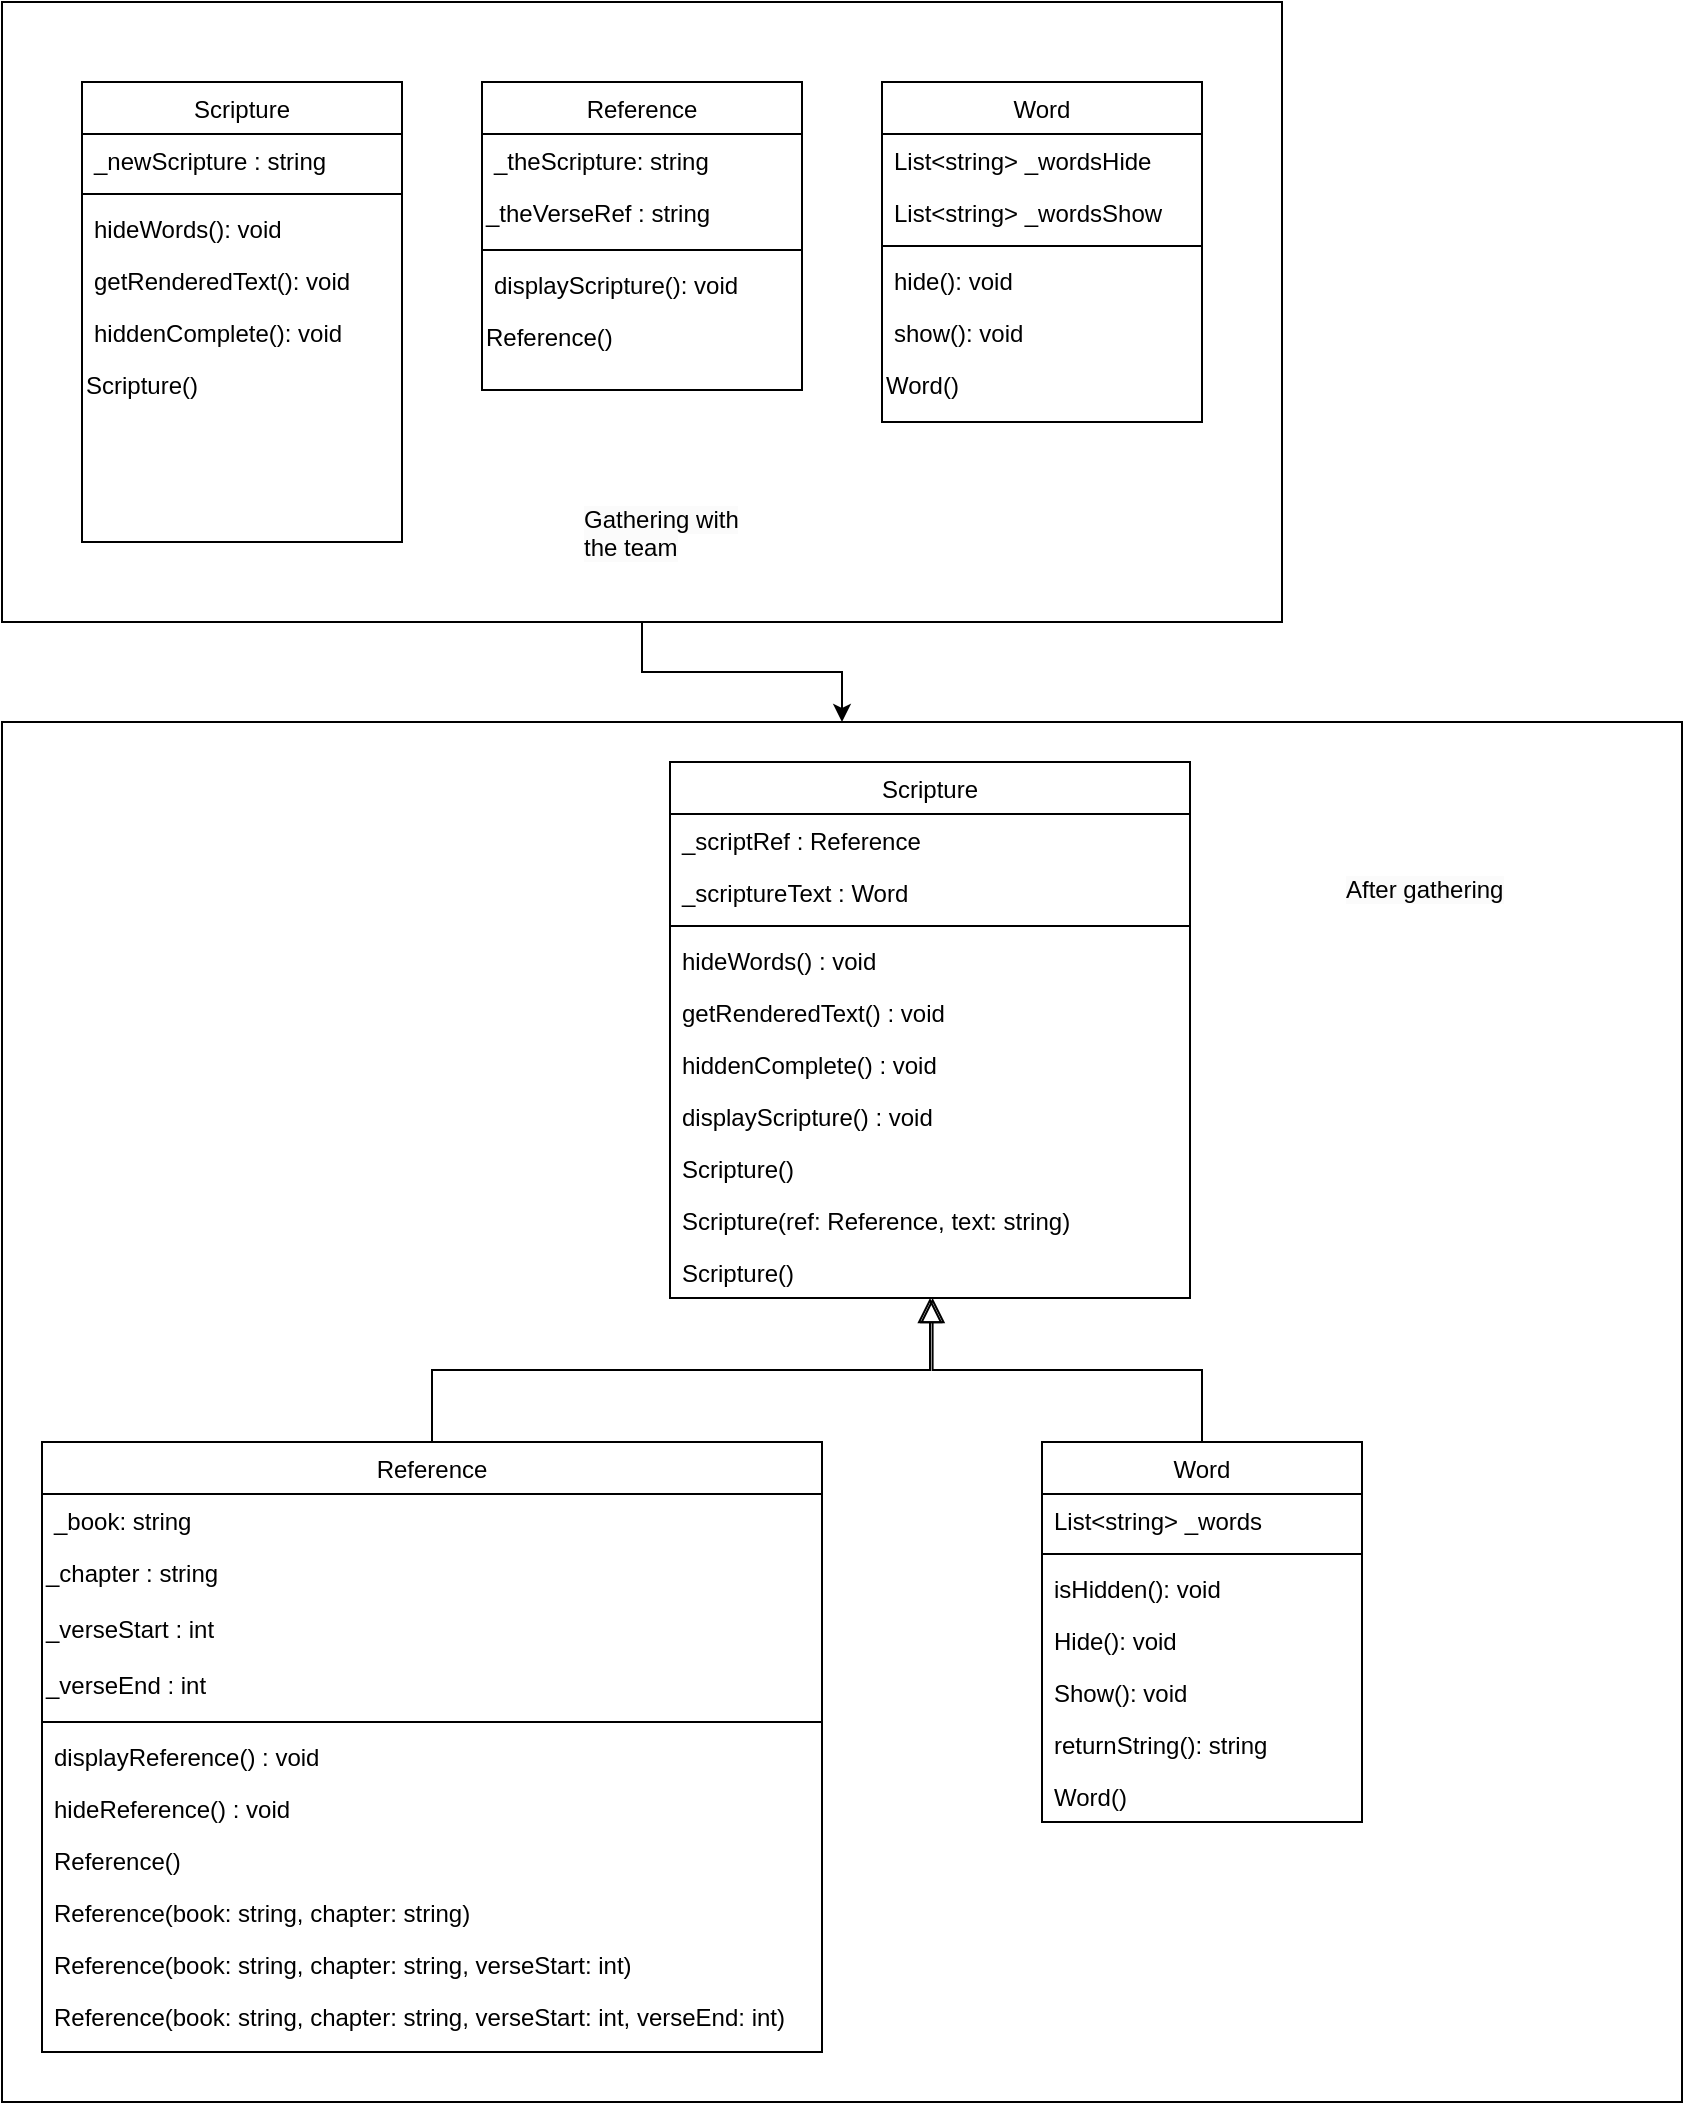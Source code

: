 <mxfile version="20.8.17" type="github">
  <diagram id="C5RBs43oDa-KdzZeNtuy" name="Page-1">
    <mxGraphModel dx="1134" dy="626" grid="1" gridSize="10" guides="1" tooltips="1" connect="1" arrows="1" fold="1" page="1" pageScale="1" pageWidth="827" pageHeight="1169" math="0" shadow="0">
      <root>
        <mxCell id="WIyWlLk6GJQsqaUBKTNV-0" />
        <mxCell id="WIyWlLk6GJQsqaUBKTNV-1" parent="WIyWlLk6GJQsqaUBKTNV-0" />
        <mxCell id="CMqt2keB-jztsRpSowko-24" value="" style="edgeStyle=orthogonalEdgeStyle;rounded=0;orthogonalLoop=1;jettySize=auto;html=1;" edge="1" parent="WIyWlLk6GJQsqaUBKTNV-1" source="CMqt2keB-jztsRpSowko-21" target="CMqt2keB-jztsRpSowko-23">
          <mxGeometry relative="1" as="geometry" />
        </mxCell>
        <mxCell id="CMqt2keB-jztsRpSowko-21" value="" style="rounded=0;whiteSpace=wrap;html=1;" vertex="1" parent="WIyWlLk6GJQsqaUBKTNV-1">
          <mxGeometry x="80" y="320" width="640" height="310" as="geometry" />
        </mxCell>
        <mxCell id="zkfFHV4jXpPFQw0GAbJ--6" value="Word" style="swimlane;fontStyle=0;align=center;verticalAlign=top;childLayout=stackLayout;horizontal=1;startSize=26;horizontalStack=0;resizeParent=1;resizeLast=0;collapsible=1;marginBottom=0;rounded=0;shadow=0;strokeWidth=1;" parent="WIyWlLk6GJQsqaUBKTNV-1" vertex="1">
          <mxGeometry x="520" y="360" width="160" height="170" as="geometry">
            <mxRectangle x="130" y="380" width="160" height="26" as="alternateBounds" />
          </mxGeometry>
        </mxCell>
        <mxCell id="CMqt2keB-jztsRpSowko-9" value="List&lt;string&gt; _wordsHide" style="text;align=left;verticalAlign=top;spacingLeft=4;spacingRight=4;overflow=hidden;rotatable=0;points=[[0,0.5],[1,0.5]];portConstraint=eastwest;rounded=0;shadow=0;html=0;" vertex="1" parent="zkfFHV4jXpPFQw0GAbJ--6">
          <mxGeometry y="26" width="160" height="26" as="geometry" />
        </mxCell>
        <mxCell id="CMqt2keB-jztsRpSowko-15" value="List&lt;string&gt; _wordsShow" style="text;align=left;verticalAlign=top;spacingLeft=4;spacingRight=4;overflow=hidden;rotatable=0;points=[[0,0.5],[1,0.5]];portConstraint=eastwest;rounded=0;shadow=0;html=0;" vertex="1" parent="zkfFHV4jXpPFQw0GAbJ--6">
          <mxGeometry y="52" width="160" height="26" as="geometry" />
        </mxCell>
        <mxCell id="zkfFHV4jXpPFQw0GAbJ--9" value="" style="line;html=1;strokeWidth=1;align=left;verticalAlign=middle;spacingTop=-1;spacingLeft=3;spacingRight=3;rotatable=0;labelPosition=right;points=[];portConstraint=eastwest;" parent="zkfFHV4jXpPFQw0GAbJ--6" vertex="1">
          <mxGeometry y="78" width="160" height="8" as="geometry" />
        </mxCell>
        <mxCell id="zkfFHV4jXpPFQw0GAbJ--10" value="hide(): void" style="text;align=left;verticalAlign=top;spacingLeft=4;spacingRight=4;overflow=hidden;rotatable=0;points=[[0,0.5],[1,0.5]];portConstraint=eastwest;fontStyle=0" parent="zkfFHV4jXpPFQw0GAbJ--6" vertex="1">
          <mxGeometry y="86" width="160" height="26" as="geometry" />
        </mxCell>
        <mxCell id="zkfFHV4jXpPFQw0GAbJ--11" value="show(): void" style="text;align=left;verticalAlign=top;spacingLeft=4;spacingRight=4;overflow=hidden;rotatable=0;points=[[0,0.5],[1,0.5]];portConstraint=eastwest;" parent="zkfFHV4jXpPFQw0GAbJ--6" vertex="1">
          <mxGeometry y="112" width="160" height="26" as="geometry" />
        </mxCell>
        <mxCell id="CMqt2keB-jztsRpSowko-20" value="Word()" style="text;whiteSpace=wrap;html=1;" vertex="1" parent="zkfFHV4jXpPFQw0GAbJ--6">
          <mxGeometry y="138" width="160" height="32" as="geometry" />
        </mxCell>
        <mxCell id="CMqt2keB-jztsRpSowko-1" value="Reference" style="swimlane;fontStyle=0;align=center;verticalAlign=top;childLayout=stackLayout;horizontal=1;startSize=26;horizontalStack=0;resizeParent=1;resizeLast=0;collapsible=1;marginBottom=0;rounded=0;shadow=0;strokeWidth=1;" vertex="1" parent="WIyWlLk6GJQsqaUBKTNV-1">
          <mxGeometry x="320" y="360" width="160" height="154" as="geometry">
            <mxRectangle x="130" y="380" width="160" height="26" as="alternateBounds" />
          </mxGeometry>
        </mxCell>
        <mxCell id="CMqt2keB-jztsRpSowko-3" value="_theScripture: string" style="text;align=left;verticalAlign=top;spacingLeft=4;spacingRight=4;overflow=hidden;rotatable=0;points=[[0,0.5],[1,0.5]];portConstraint=eastwest;rounded=0;shadow=0;html=0;" vertex="1" parent="CMqt2keB-jztsRpSowko-1">
          <mxGeometry y="26" width="160" height="26" as="geometry" />
        </mxCell>
        <mxCell id="CMqt2keB-jztsRpSowko-17" value="_theVerseRef : string" style="text;whiteSpace=wrap;html=1;" vertex="1" parent="CMqt2keB-jztsRpSowko-1">
          <mxGeometry y="52" width="160" height="28" as="geometry" />
        </mxCell>
        <mxCell id="CMqt2keB-jztsRpSowko-4" value="" style="line;html=1;strokeWidth=1;align=left;verticalAlign=middle;spacingTop=-1;spacingLeft=3;spacingRight=3;rotatable=0;labelPosition=right;points=[];portConstraint=eastwest;" vertex="1" parent="CMqt2keB-jztsRpSowko-1">
          <mxGeometry y="80" width="160" height="8" as="geometry" />
        </mxCell>
        <mxCell id="CMqt2keB-jztsRpSowko-5" value="displayScripture(): void" style="text;align=left;verticalAlign=top;spacingLeft=4;spacingRight=4;overflow=hidden;rotatable=0;points=[[0,0.5],[1,0.5]];portConstraint=eastwest;fontStyle=0" vertex="1" parent="CMqt2keB-jztsRpSowko-1">
          <mxGeometry y="88" width="160" height="26" as="geometry" />
        </mxCell>
        <mxCell id="CMqt2keB-jztsRpSowko-19" value="Reference()" style="text;whiteSpace=wrap;html=1;" vertex="1" parent="CMqt2keB-jztsRpSowko-1">
          <mxGeometry y="114" width="160" height="40" as="geometry" />
        </mxCell>
        <mxCell id="CMqt2keB-jztsRpSowko-7" value="Scripture" style="swimlane;fontStyle=0;align=center;verticalAlign=top;childLayout=stackLayout;horizontal=1;startSize=26;horizontalStack=0;resizeParent=1;resizeLast=0;collapsible=1;marginBottom=0;rounded=0;shadow=0;strokeWidth=1;" vertex="1" parent="WIyWlLk6GJQsqaUBKTNV-1">
          <mxGeometry x="120" y="360" width="160" height="230" as="geometry">
            <mxRectangle x="130" y="380" width="160" height="26" as="alternateBounds" />
          </mxGeometry>
        </mxCell>
        <mxCell id="CMqt2keB-jztsRpSowko-8" value="_newScripture : string" style="text;align=left;verticalAlign=top;spacingLeft=4;spacingRight=4;overflow=hidden;rotatable=0;points=[[0,0.5],[1,0.5]];portConstraint=eastwest;" vertex="1" parent="CMqt2keB-jztsRpSowko-7">
          <mxGeometry y="26" width="160" height="26" as="geometry" />
        </mxCell>
        <mxCell id="CMqt2keB-jztsRpSowko-10" value="" style="line;html=1;strokeWidth=1;align=left;verticalAlign=middle;spacingTop=-1;spacingLeft=3;spacingRight=3;rotatable=0;labelPosition=right;points=[];portConstraint=eastwest;" vertex="1" parent="CMqt2keB-jztsRpSowko-7">
          <mxGeometry y="52" width="160" height="8" as="geometry" />
        </mxCell>
        <mxCell id="CMqt2keB-jztsRpSowko-12" value="hideWords(): void " style="text;align=left;verticalAlign=top;spacingLeft=4;spacingRight=4;overflow=hidden;rotatable=0;points=[[0,0.5],[1,0.5]];portConstraint=eastwest;" vertex="1" parent="CMqt2keB-jztsRpSowko-7">
          <mxGeometry y="60" width="160" height="26" as="geometry" />
        </mxCell>
        <mxCell id="CMqt2keB-jztsRpSowko-13" value="getRenderedText(): void " style="text;align=left;verticalAlign=top;spacingLeft=4;spacingRight=4;overflow=hidden;rotatable=0;points=[[0,0.5],[1,0.5]];portConstraint=eastwest;" vertex="1" parent="CMqt2keB-jztsRpSowko-7">
          <mxGeometry y="86" width="160" height="26" as="geometry" />
        </mxCell>
        <mxCell id="CMqt2keB-jztsRpSowko-14" value="hiddenComplete(): void " style="text;align=left;verticalAlign=top;spacingLeft=4;spacingRight=4;overflow=hidden;rotatable=0;points=[[0,0.5],[1,0.5]];portConstraint=eastwest;" vertex="1" parent="CMqt2keB-jztsRpSowko-7">
          <mxGeometry y="112" width="160" height="26" as="geometry" />
        </mxCell>
        <mxCell id="CMqt2keB-jztsRpSowko-18" value="Scripture()" style="text;whiteSpace=wrap;html=1;" vertex="1" parent="CMqt2keB-jztsRpSowko-7">
          <mxGeometry y="138" width="160" height="40" as="geometry" />
        </mxCell>
        <mxCell id="CMqt2keB-jztsRpSowko-22" value="&lt;span style=&quot;color: rgb(0, 0, 0); font-family: Helvetica; font-size: 12px; font-style: normal; font-variant-ligatures: normal; font-variant-caps: normal; font-weight: 400; letter-spacing: normal; orphans: 2; text-align: center; text-indent: 0px; text-transform: none; widows: 2; word-spacing: 0px; -webkit-text-stroke-width: 0px; background-color: rgb(251, 251, 251); text-decoration-thickness: initial; text-decoration-style: initial; text-decoration-color: initial; float: none; display: inline !important;&quot;&gt;Gathering with the team&lt;/span&gt;" style="text;whiteSpace=wrap;html=1;" vertex="1" parent="WIyWlLk6GJQsqaUBKTNV-1">
          <mxGeometry x="369" y="565" width="90" height="40" as="geometry" />
        </mxCell>
        <mxCell id="CMqt2keB-jztsRpSowko-23" value="" style="whiteSpace=wrap;html=1;rounded=0;" vertex="1" parent="WIyWlLk6GJQsqaUBKTNV-1">
          <mxGeometry x="80" y="680" width="840" height="690" as="geometry" />
        </mxCell>
        <mxCell id="CMqt2keB-jztsRpSowko-67" style="edgeStyle=orthogonalEdgeStyle;rounded=0;orthogonalLoop=1;jettySize=auto;html=1;entryX=0.505;entryY=1;entryDx=0;entryDy=0;entryPerimeter=0;strokeWidth=1;endArrow=block;endFill=0;endSize=10;" edge="1" parent="WIyWlLk6GJQsqaUBKTNV-1" source="CMqt2keB-jztsRpSowko-25" target="CMqt2keB-jztsRpSowko-65">
          <mxGeometry relative="1" as="geometry" />
        </mxCell>
        <mxCell id="CMqt2keB-jztsRpSowko-25" value="Word" style="swimlane;fontStyle=0;align=center;verticalAlign=top;childLayout=stackLayout;horizontal=1;startSize=26;horizontalStack=0;resizeParent=1;resizeLast=0;collapsible=1;marginBottom=0;rounded=0;shadow=0;strokeWidth=1;" vertex="1" parent="WIyWlLk6GJQsqaUBKTNV-1">
          <mxGeometry x="600" y="1040" width="160" height="190" as="geometry">
            <mxRectangle x="130" y="380" width="160" height="26" as="alternateBounds" />
          </mxGeometry>
        </mxCell>
        <mxCell id="CMqt2keB-jztsRpSowko-26" value="List&lt;string&gt; _words" style="text;align=left;verticalAlign=top;spacingLeft=4;spacingRight=4;overflow=hidden;rotatable=0;points=[[0,0.5],[1,0.5]];portConstraint=eastwest;rounded=0;shadow=0;html=0;" vertex="1" parent="CMqt2keB-jztsRpSowko-25">
          <mxGeometry y="26" width="160" height="26" as="geometry" />
        </mxCell>
        <mxCell id="CMqt2keB-jztsRpSowko-28" value="" style="line;html=1;strokeWidth=1;align=left;verticalAlign=middle;spacingTop=-1;spacingLeft=3;spacingRight=3;rotatable=0;labelPosition=right;points=[];portConstraint=eastwest;" vertex="1" parent="CMqt2keB-jztsRpSowko-25">
          <mxGeometry y="52" width="160" height="8" as="geometry" />
        </mxCell>
        <mxCell id="CMqt2keB-jztsRpSowko-29" value="isHidden(): void" style="text;align=left;verticalAlign=top;spacingLeft=4;spacingRight=4;overflow=hidden;rotatable=0;points=[[0,0.5],[1,0.5]];portConstraint=eastwest;fontStyle=0" vertex="1" parent="CMqt2keB-jztsRpSowko-25">
          <mxGeometry y="60" width="160" height="26" as="geometry" />
        </mxCell>
        <mxCell id="CMqt2keB-jztsRpSowko-55" value="Hide(): void" style="text;align=left;verticalAlign=top;spacingLeft=4;spacingRight=4;overflow=hidden;rotatable=0;points=[[0,0.5],[1,0.5]];portConstraint=eastwest;fontStyle=0" vertex="1" parent="CMqt2keB-jztsRpSowko-25">
          <mxGeometry y="86" width="160" height="26" as="geometry" />
        </mxCell>
        <mxCell id="CMqt2keB-jztsRpSowko-56" value="Show(): void" style="text;align=left;verticalAlign=top;spacingLeft=4;spacingRight=4;overflow=hidden;rotatable=0;points=[[0,0.5],[1,0.5]];portConstraint=eastwest;fontStyle=0" vertex="1" parent="CMqt2keB-jztsRpSowko-25">
          <mxGeometry y="112" width="160" height="26" as="geometry" />
        </mxCell>
        <mxCell id="CMqt2keB-jztsRpSowko-68" value="returnString(): string" style="text;align=left;verticalAlign=top;spacingLeft=4;spacingRight=4;overflow=hidden;rotatable=0;points=[[0,0.5],[1,0.5]];portConstraint=eastwest;fontStyle=0" vertex="1" parent="CMqt2keB-jztsRpSowko-25">
          <mxGeometry y="138" width="160" height="26" as="geometry" />
        </mxCell>
        <mxCell id="CMqt2keB-jztsRpSowko-53" value="Word()" style="text;align=left;verticalAlign=top;spacingLeft=4;spacingRight=4;overflow=hidden;rotatable=0;points=[[0,0.5],[1,0.5]];portConstraint=eastwest;fontStyle=0" vertex="1" parent="CMqt2keB-jztsRpSowko-25">
          <mxGeometry y="164" width="160" height="26" as="geometry" />
        </mxCell>
        <mxCell id="CMqt2keB-jztsRpSowko-63" style="edgeStyle=orthogonalEdgeStyle;rounded=0;orthogonalLoop=1;jettySize=auto;html=1;entryX=0.5;entryY=1;entryDx=0;entryDy=0;exitX=0.5;exitY=0;exitDx=0;exitDy=0;endArrow=block;endFill=0;strokeWidth=1;endSize=10;" edge="1" parent="WIyWlLk6GJQsqaUBKTNV-1" source="CMqt2keB-jztsRpSowko-32" target="CMqt2keB-jztsRpSowko-38">
          <mxGeometry relative="1" as="geometry" />
        </mxCell>
        <mxCell id="CMqt2keB-jztsRpSowko-32" value="Reference" style="swimlane;fontStyle=0;align=center;verticalAlign=top;childLayout=stackLayout;horizontal=1;startSize=26;horizontalStack=0;resizeParent=1;resizeLast=0;collapsible=1;marginBottom=0;rounded=0;shadow=0;strokeWidth=1;" vertex="1" parent="WIyWlLk6GJQsqaUBKTNV-1">
          <mxGeometry x="100" y="1040" width="390" height="305" as="geometry">
            <mxRectangle x="130" y="380" width="160" height="26" as="alternateBounds" />
          </mxGeometry>
        </mxCell>
        <mxCell id="CMqt2keB-jztsRpSowko-33" value="_book: string" style="text;align=left;verticalAlign=top;spacingLeft=4;spacingRight=4;overflow=hidden;rotatable=0;points=[[0,0.5],[1,0.5]];portConstraint=eastwest;rounded=0;shadow=0;html=0;" vertex="1" parent="CMqt2keB-jztsRpSowko-32">
          <mxGeometry y="26" width="390" height="26" as="geometry" />
        </mxCell>
        <mxCell id="CMqt2keB-jztsRpSowko-49" value="_chapter : string" style="text;whiteSpace=wrap;html=1;" vertex="1" parent="CMqt2keB-jztsRpSowko-32">
          <mxGeometry y="52" width="390" height="28" as="geometry" />
        </mxCell>
        <mxCell id="CMqt2keB-jztsRpSowko-58" value="_verseStart : int" style="text;whiteSpace=wrap;html=1;" vertex="1" parent="CMqt2keB-jztsRpSowko-32">
          <mxGeometry y="80" width="390" height="28" as="geometry" />
        </mxCell>
        <mxCell id="CMqt2keB-jztsRpSowko-34" value="_verseEnd : int" style="text;whiteSpace=wrap;html=1;" vertex="1" parent="CMqt2keB-jztsRpSowko-32">
          <mxGeometry y="108" width="390" height="28" as="geometry" />
        </mxCell>
        <mxCell id="CMqt2keB-jztsRpSowko-35" value="" style="line;html=1;strokeWidth=1;align=left;verticalAlign=middle;spacingTop=-1;spacingLeft=3;spacingRight=3;rotatable=0;labelPosition=right;points=[];portConstraint=eastwest;" vertex="1" parent="CMqt2keB-jztsRpSowko-32">
          <mxGeometry y="136" width="390" height="8" as="geometry" />
        </mxCell>
        <mxCell id="CMqt2keB-jztsRpSowko-36" value="displayReference() : void" style="text;align=left;verticalAlign=top;spacingLeft=4;spacingRight=4;overflow=hidden;rotatable=0;points=[[0,0.5],[1,0.5]];portConstraint=eastwest;fontStyle=0" vertex="1" parent="CMqt2keB-jztsRpSowko-32">
          <mxGeometry y="144" width="390" height="26" as="geometry" />
        </mxCell>
        <mxCell id="CMqt2keB-jztsRpSowko-57" value="hideReference() : void" style="text;align=left;verticalAlign=top;spacingLeft=4;spacingRight=4;overflow=hidden;rotatable=0;points=[[0,0.5],[1,0.5]];portConstraint=eastwest;fontStyle=0" vertex="1" parent="CMqt2keB-jztsRpSowko-32">
          <mxGeometry y="170" width="390" height="26" as="geometry" />
        </mxCell>
        <mxCell id="CMqt2keB-jztsRpSowko-52" value="Reference()" style="text;align=left;verticalAlign=top;spacingLeft=4;spacingRight=4;overflow=hidden;rotatable=0;points=[[0,0.5],[1,0.5]];portConstraint=eastwest;fontStyle=0" vertex="1" parent="CMqt2keB-jztsRpSowko-32">
          <mxGeometry y="196" width="390" height="26" as="geometry" />
        </mxCell>
        <mxCell id="CMqt2keB-jztsRpSowko-60" value="Reference(book: string, chapter: string)" style="text;align=left;verticalAlign=top;spacingLeft=4;spacingRight=4;overflow=hidden;rotatable=0;points=[[0,0.5],[1,0.5]];portConstraint=eastwest;fontStyle=0" vertex="1" parent="CMqt2keB-jztsRpSowko-32">
          <mxGeometry y="222" width="390" height="26" as="geometry" />
        </mxCell>
        <mxCell id="CMqt2keB-jztsRpSowko-61" value="Reference(book: string, chapter: string, verseStart: int)" style="text;align=left;verticalAlign=top;spacingLeft=4;spacingRight=4;overflow=hidden;rotatable=0;points=[[0,0.5],[1,0.5]];portConstraint=eastwest;fontStyle=0" vertex="1" parent="CMqt2keB-jztsRpSowko-32">
          <mxGeometry y="248" width="390" height="26" as="geometry" />
        </mxCell>
        <mxCell id="CMqt2keB-jztsRpSowko-62" value="Reference(book: string, chapter: string, verseStart: int, verseEnd: int)" style="text;align=left;verticalAlign=top;spacingLeft=4;spacingRight=4;overflow=hidden;rotatable=0;points=[[0,0.5],[1,0.5]];portConstraint=eastwest;fontStyle=0;fillColor=none;rounded=0;horizontal=1;labelBackgroundColor=none;" vertex="1" parent="CMqt2keB-jztsRpSowko-32">
          <mxGeometry y="274" width="390" height="26" as="geometry" />
        </mxCell>
        <mxCell id="CMqt2keB-jztsRpSowko-38" value="Scripture" style="swimlane;fontStyle=0;align=center;verticalAlign=top;childLayout=stackLayout;horizontal=1;startSize=26;horizontalStack=0;resizeParent=1;resizeLast=0;collapsible=1;marginBottom=0;rounded=0;shadow=0;strokeWidth=1;" vertex="1" parent="WIyWlLk6GJQsqaUBKTNV-1">
          <mxGeometry x="414" y="700" width="260" height="268" as="geometry">
            <mxRectangle x="130" y="380" width="160" height="26" as="alternateBounds" />
          </mxGeometry>
        </mxCell>
        <mxCell id="CMqt2keB-jztsRpSowko-39" value="_scriptRef : Reference" style="text;align=left;verticalAlign=top;spacingLeft=4;spacingRight=4;overflow=hidden;rotatable=0;points=[[0,0.5],[1,0.5]];portConstraint=eastwest;" vertex="1" parent="CMqt2keB-jztsRpSowko-38">
          <mxGeometry y="26" width="260" height="26" as="geometry" />
        </mxCell>
        <mxCell id="CMqt2keB-jztsRpSowko-50" value="_scriptureText : Word" style="text;align=left;verticalAlign=top;spacingLeft=4;spacingRight=4;overflow=hidden;rotatable=0;points=[[0,0.5],[1,0.5]];portConstraint=eastwest;" vertex="1" parent="CMqt2keB-jztsRpSowko-38">
          <mxGeometry y="52" width="260" height="26" as="geometry" />
        </mxCell>
        <mxCell id="CMqt2keB-jztsRpSowko-40" value="" style="line;html=1;strokeWidth=1;align=left;verticalAlign=middle;spacingTop=-1;spacingLeft=3;spacingRight=3;rotatable=0;labelPosition=right;points=[];portConstraint=eastwest;" vertex="1" parent="CMqt2keB-jztsRpSowko-38">
          <mxGeometry y="78" width="260" height="8" as="geometry" />
        </mxCell>
        <mxCell id="CMqt2keB-jztsRpSowko-41" value="hideWords() : void " style="text;align=left;verticalAlign=top;spacingLeft=4;spacingRight=4;overflow=hidden;rotatable=0;points=[[0,0.5],[1,0.5]];portConstraint=eastwest;" vertex="1" parent="CMqt2keB-jztsRpSowko-38">
          <mxGeometry y="86" width="260" height="26" as="geometry" />
        </mxCell>
        <mxCell id="CMqt2keB-jztsRpSowko-42" value="getRenderedText() : void " style="text;align=left;verticalAlign=top;spacingLeft=4;spacingRight=4;overflow=hidden;rotatable=0;points=[[0,0.5],[1,0.5]];portConstraint=eastwest;" vertex="1" parent="CMqt2keB-jztsRpSowko-38">
          <mxGeometry y="112" width="260" height="26" as="geometry" />
        </mxCell>
        <mxCell id="CMqt2keB-jztsRpSowko-54" value="hiddenComplete() : void" style="text;align=left;verticalAlign=top;spacingLeft=4;spacingRight=4;overflow=hidden;rotatable=0;points=[[0,0.5],[1,0.5]];portConstraint=eastwest;" vertex="1" parent="CMqt2keB-jztsRpSowko-38">
          <mxGeometry y="138" width="260" height="26" as="geometry" />
        </mxCell>
        <mxCell id="CMqt2keB-jztsRpSowko-59" value="displayScripture() : void" style="text;align=left;verticalAlign=top;spacingLeft=4;spacingRight=4;overflow=hidden;rotatable=0;points=[[0,0.5],[1,0.5]];portConstraint=eastwest;" vertex="1" parent="CMqt2keB-jztsRpSowko-38">
          <mxGeometry y="164" width="260" height="26" as="geometry" />
        </mxCell>
        <mxCell id="CMqt2keB-jztsRpSowko-51" value="Scripture()" style="text;align=left;verticalAlign=top;spacingLeft=4;spacingRight=4;overflow=hidden;rotatable=0;points=[[0,0.5],[1,0.5]];portConstraint=eastwest;" vertex="1" parent="CMqt2keB-jztsRpSowko-38">
          <mxGeometry y="190" width="260" height="26" as="geometry" />
        </mxCell>
        <mxCell id="CMqt2keB-jztsRpSowko-66" value="Scripture(ref: Reference, text: string)" style="text;align=left;verticalAlign=top;spacingLeft=4;spacingRight=4;overflow=hidden;rotatable=0;points=[[0,0.5],[1,0.5]];portConstraint=eastwest;" vertex="1" parent="CMqt2keB-jztsRpSowko-38">
          <mxGeometry y="216" width="260" height="26" as="geometry" />
        </mxCell>
        <mxCell id="CMqt2keB-jztsRpSowko-65" value="Scripture()" style="text;align=left;verticalAlign=top;spacingLeft=4;spacingRight=4;overflow=hidden;rotatable=0;points=[[0,0.5],[1,0.5]];portConstraint=eastwest;" vertex="1" parent="CMqt2keB-jztsRpSowko-38">
          <mxGeometry y="242" width="260" height="26" as="geometry" />
        </mxCell>
        <mxCell id="CMqt2keB-jztsRpSowko-69" value="&lt;span style=&quot;color: rgb(0, 0, 0); font-family: Helvetica; font-size: 12px; font-style: normal; font-variant-ligatures: normal; font-variant-caps: normal; font-weight: 400; letter-spacing: normal; orphans: 2; text-align: center; text-indent: 0px; text-transform: none; widows: 2; word-spacing: 0px; -webkit-text-stroke-width: 0px; background-color: rgb(251, 251, 251); text-decoration-thickness: initial; text-decoration-style: initial; text-decoration-color: initial; float: none; display: inline !important;&quot;&gt;After gathering&lt;/span&gt;" style="text;whiteSpace=wrap;html=1;" vertex="1" parent="WIyWlLk6GJQsqaUBKTNV-1">
          <mxGeometry x="750" y="750" width="90" height="40" as="geometry" />
        </mxCell>
      </root>
    </mxGraphModel>
  </diagram>
</mxfile>
